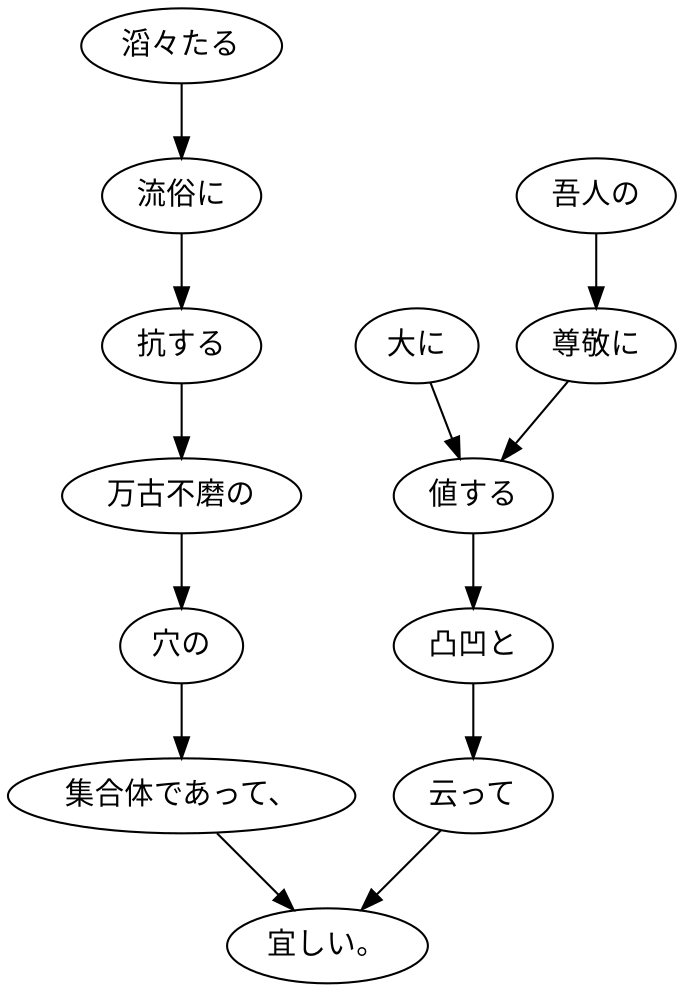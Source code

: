 digraph graph5569 {
	node0 [label="滔々たる"];
	node1 [label="流俗に"];
	node2 [label="抗する"];
	node3 [label="万古不磨の"];
	node4 [label="穴の"];
	node5 [label="集合体であって、"];
	node6 [label="大に"];
	node7 [label="吾人の"];
	node8 [label="尊敬に"];
	node9 [label="値する"];
	node10 [label="凸凹と"];
	node11 [label="云って"];
	node12 [label="宜しい。"];
	node0 -> node1;
	node1 -> node2;
	node2 -> node3;
	node3 -> node4;
	node4 -> node5;
	node5 -> node12;
	node6 -> node9;
	node7 -> node8;
	node8 -> node9;
	node9 -> node10;
	node10 -> node11;
	node11 -> node12;
}

